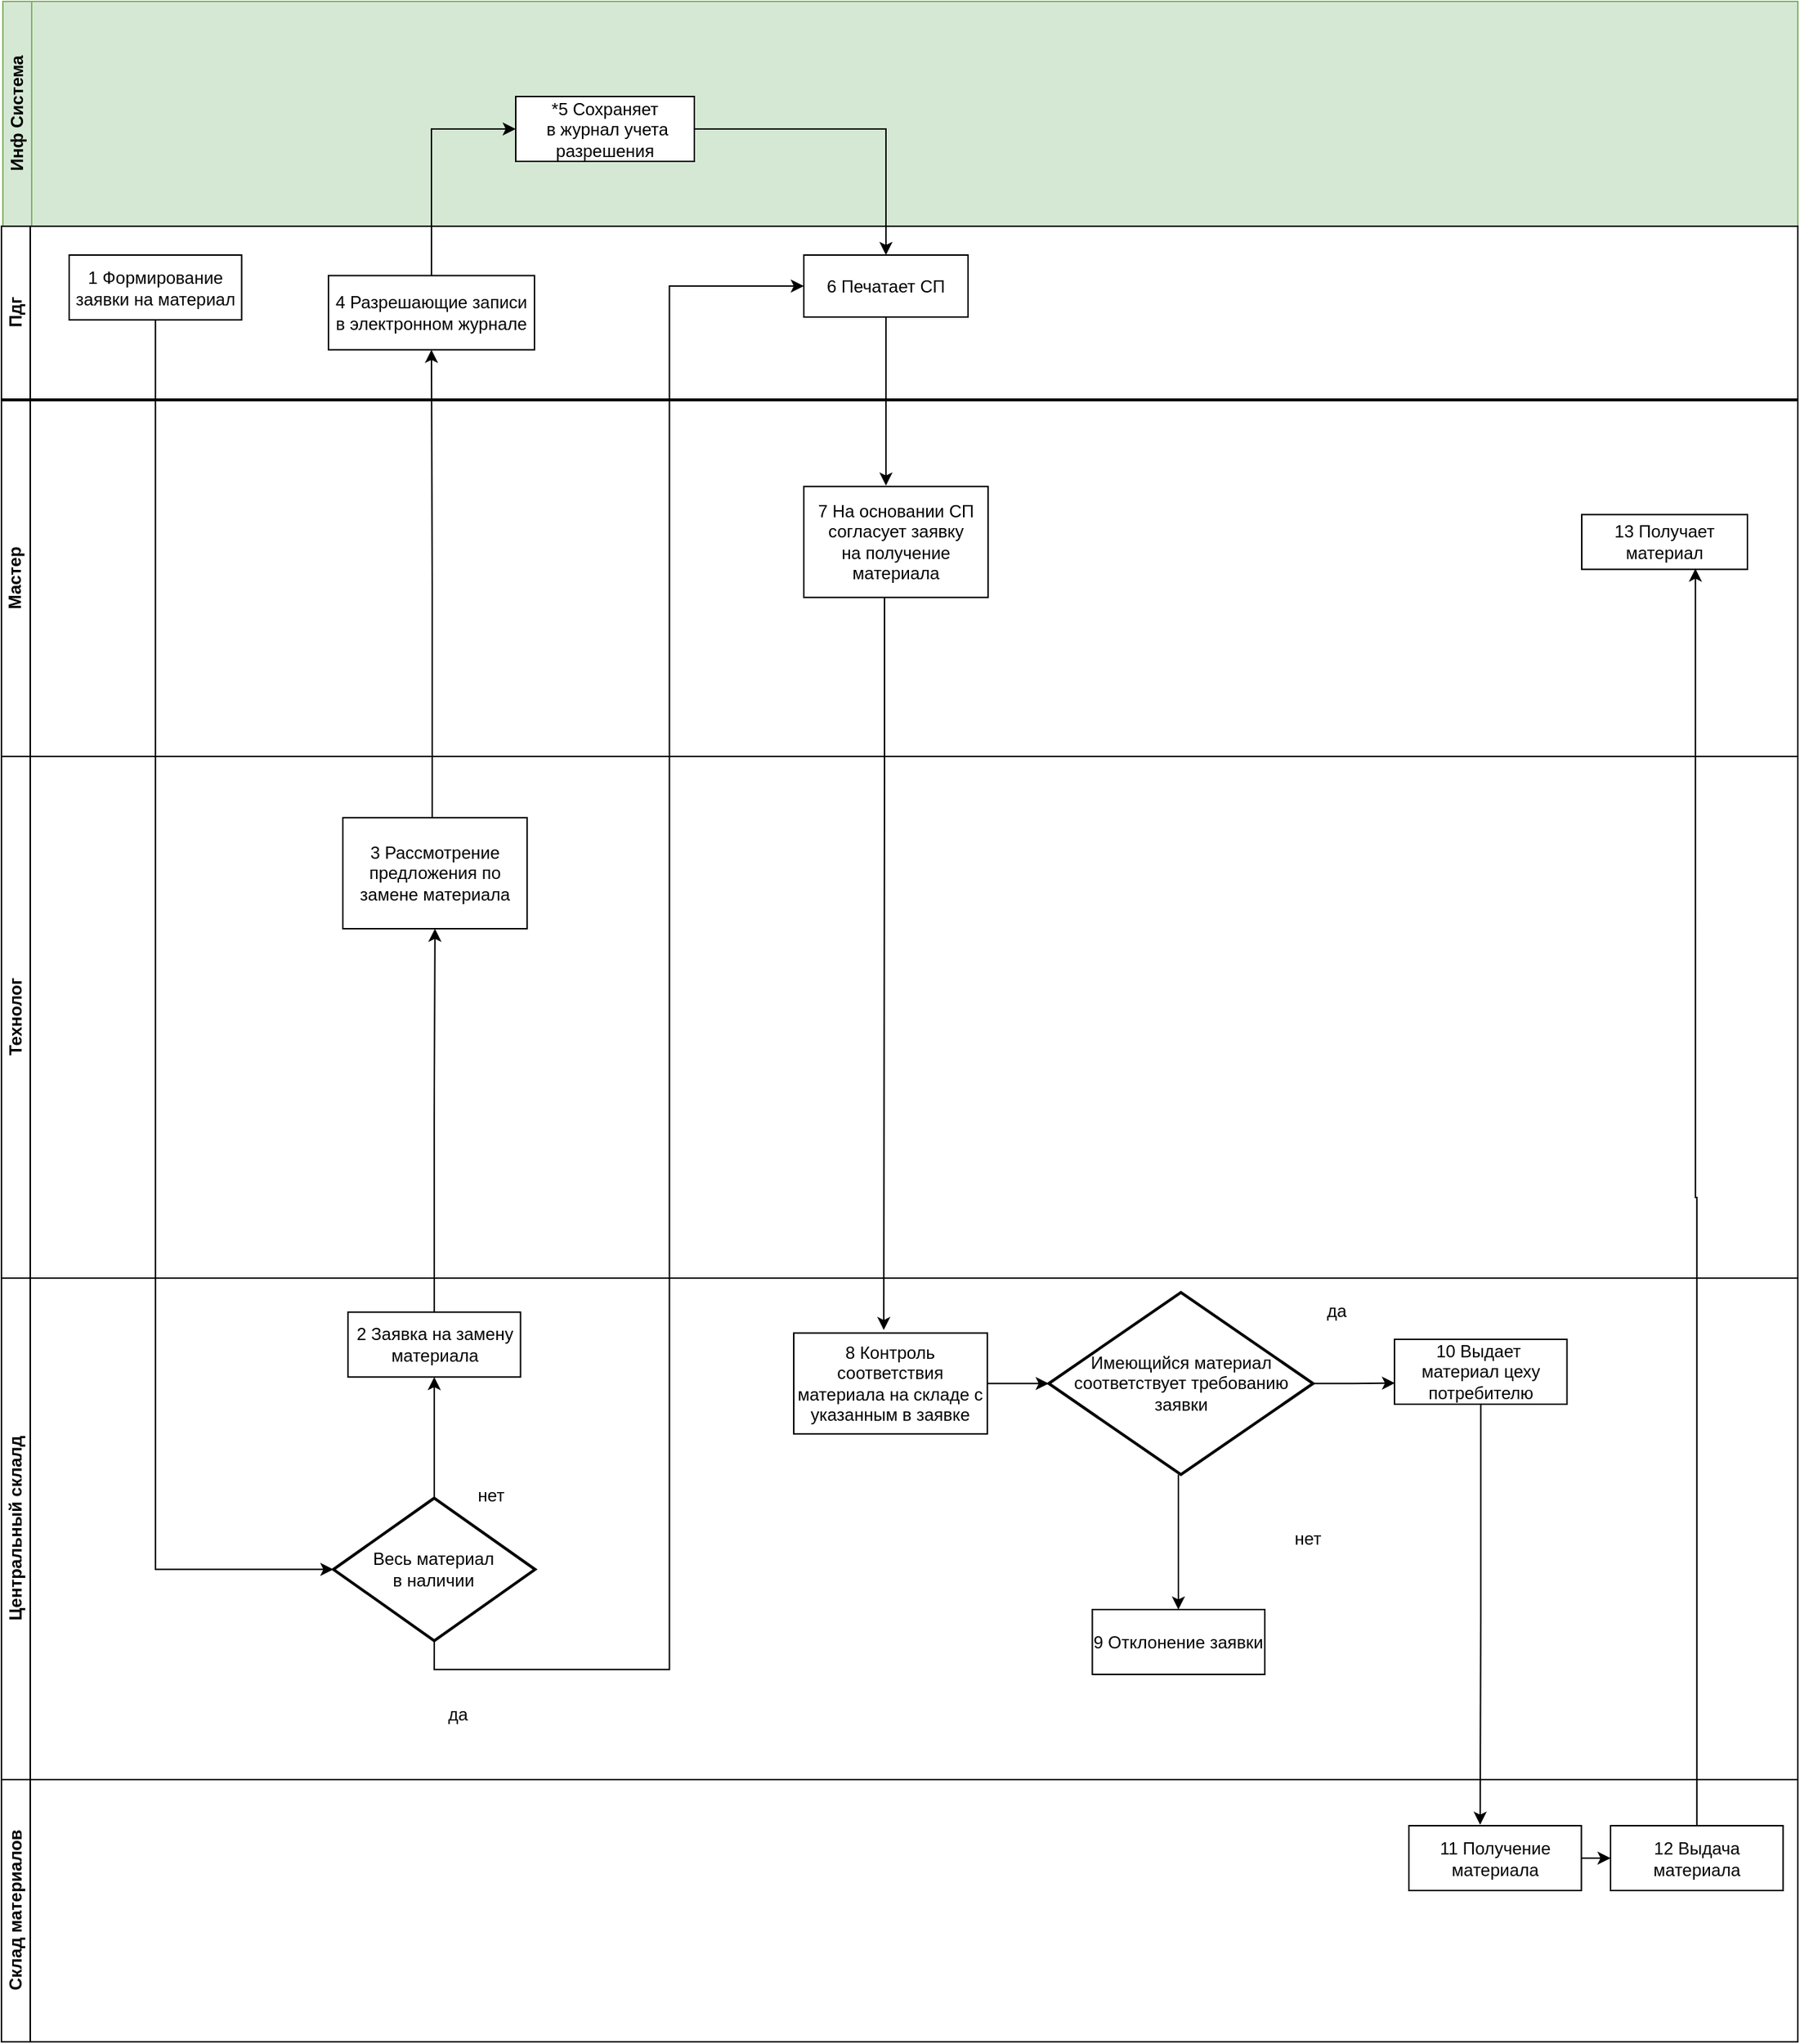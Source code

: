 <mxfile version="26.0.4">
  <diagram name="Страница — 1" id="jLmNi8fub1Ay7QnaOPIB">
    <mxGraphModel dx="3187" dy="5176" grid="1" gridSize="10" guides="1" tooltips="1" connect="1" arrows="1" fold="1" page="1" pageScale="1" pageWidth="2339" pageHeight="3300" math="0" shadow="0">
      <root>
        <mxCell id="0" />
        <mxCell id="1" parent="0" />
        <mxCell id="sFZwGDZiRr09R0-QAi0l-6" value="Инф Система&lt;br&gt;" style="swimlane;html=1;startSize=20;horizontal=0;fillColor=#d5e8d4;strokeColor=#82b366;fillStyle=auto;swimlaneFillColor=#D5E8D4;" parent="1" vertex="1">
          <mxGeometry x="144" y="-36" width="1246" height="156" as="geometry" />
        </mxCell>
        <mxCell id="sFZwGDZiRr09R0-QAi0l-7" value="*5 Сохраняет&lt;br&gt;&amp;nbsp;в журнал учета&lt;br&gt;разрешения" style="rounded=0;whiteSpace=wrap;html=1;fontFamily=Helvetica;fontSize=12;fontColor=#000000;align=center;" parent="sFZwGDZiRr09R0-QAi0l-6" vertex="1">
          <mxGeometry x="356" y="66" width="124" height="45" as="geometry" />
        </mxCell>
        <mxCell id="sFZwGDZiRr09R0-QAi0l-11" value="Технолог&lt;br&gt;" style="swimlane;html=1;startSize=20;horizontal=0;" parent="1" vertex="1">
          <mxGeometry x="143" y="488" width="1247" height="362" as="geometry" />
        </mxCell>
        <mxCell id="sFZwGDZiRr09R0-QAi0l-27" value="&lt;div&gt;3 Рассмотрение предложения по замене материала&lt;/div&gt;" style="rounded=0;whiteSpace=wrap;html=1;fontFamily=Helvetica;fontSize=12;fontColor=#000000;align=center;" parent="sFZwGDZiRr09R0-QAi0l-11" vertex="1">
          <mxGeometry x="237" y="42.5" width="127.88" height="77" as="geometry" />
        </mxCell>
        <mxCell id="sFZwGDZiRr09R0-QAi0l-26" value="Мастер&lt;br&gt;" style="swimlane;html=1;startSize=20;horizontal=0;" parent="1" vertex="1">
          <mxGeometry x="143" y="241" width="1247" height="247" as="geometry" />
        </mxCell>
        <mxCell id="sFZwGDZiRr09R0-QAi0l-28" value="&lt;div&gt;13 Получает материал&lt;/div&gt;" style="rounded=0;whiteSpace=wrap;html=1;fontFamily=Helvetica;fontSize=12;fontColor=#000000;align=center;" parent="sFZwGDZiRr09R0-QAi0l-26" vertex="1">
          <mxGeometry x="1097" y="79.13" width="115" height="38" as="geometry" />
        </mxCell>
        <mxCell id="sFZwGDZiRr09R0-QAi0l-109" value="&lt;div&gt;7 На основании СП согласует заявку&lt;/div&gt;&lt;div&gt;на получение материала&lt;/div&gt;" style="rounded=0;whiteSpace=wrap;html=1;fontFamily=Helvetica;fontSize=12;fontColor=#000000;align=center;" parent="sFZwGDZiRr09R0-QAi0l-26" vertex="1">
          <mxGeometry x="557" y="59.63" width="127.88" height="77" as="geometry" />
        </mxCell>
        <mxCell id="sFZwGDZiRr09R0-QAi0l-81" value="Пдг" style="swimlane;html=1;startSize=20;horizontal=0;" parent="1" vertex="1">
          <mxGeometry x="143" y="120" width="1247" height="120" as="geometry" />
        </mxCell>
        <mxCell id="sFZwGDZiRr09R0-QAi0l-83" value="4 Разрешающие записи в электронном журнале" style="rounded=0;whiteSpace=wrap;html=1;fontFamily=Helvetica;fontSize=12;fontColor=#000000;align=center;direction=south;" parent="sFZwGDZiRr09R0-QAi0l-81" vertex="1">
          <mxGeometry x="227" y="34.25" width="143" height="51.5" as="geometry" />
        </mxCell>
        <mxCell id="sFZwGDZiRr09R0-QAi0l-92" value="&lt;div&gt;1 Формирование заявки на материал&lt;/div&gt;" style="rounded=0;whiteSpace=wrap;html=1;fontFamily=Helvetica;fontSize=12;fontColor=#000000;align=center;" parent="sFZwGDZiRr09R0-QAi0l-81" vertex="1">
          <mxGeometry x="47" y="20" width="119.75" height="45" as="geometry" />
        </mxCell>
        <mxCell id="sFZwGDZiRr09R0-QAi0l-110" style="edgeStyle=orthogonalEdgeStyle;rounded=0;orthogonalLoop=1;jettySize=auto;html=1;exitX=1;exitY=0.5;exitDx=0;exitDy=0;" parent="sFZwGDZiRr09R0-QAi0l-81" source="sFZwGDZiRr09R0-QAi0l-100" edge="1">
          <mxGeometry relative="1" as="geometry">
            <mxPoint x="614" y="180" as="targetPoint" />
          </mxGeometry>
        </mxCell>
        <mxCell id="sFZwGDZiRr09R0-QAi0l-100" value="6 Печатает СП" style="rounded=0;whiteSpace=wrap;html=1;fontFamily=Helvetica;fontSize=12;fontColor=#000000;align=center;direction=south;" parent="sFZwGDZiRr09R0-QAi0l-81" vertex="1">
          <mxGeometry x="557" y="20" width="114" height="43" as="geometry" />
        </mxCell>
        <mxCell id="sFZwGDZiRr09R0-QAi0l-108" style="edgeStyle=orthogonalEdgeStyle;rounded=0;orthogonalLoop=1;jettySize=auto;html=1;entryX=0;entryY=0.5;entryDx=0;entryDy=0;" parent="1" source="sFZwGDZiRr09R0-QAi0l-7" target="sFZwGDZiRr09R0-QAi0l-100" edge="1">
          <mxGeometry relative="1" as="geometry" />
        </mxCell>
        <mxCell id="sFZwGDZiRr09R0-QAi0l-116" style="edgeStyle=orthogonalEdgeStyle;rounded=0;orthogonalLoop=1;jettySize=auto;html=1;entryX=0.465;entryY=-0.03;entryDx=0;entryDy=0;entryPerimeter=0;" parent="1" source="sFZwGDZiRr09R0-QAi0l-109" target="sFZwGDZiRr09R0-QAi0l-114" edge="1">
          <mxGeometry relative="1" as="geometry">
            <Array as="points">
              <mxPoint x="756" y="500" />
              <mxPoint x="756" y="500" />
            </Array>
          </mxGeometry>
        </mxCell>
        <mxCell id="lvfHDNrxe1OMVv4uRSni-13" style="edgeStyle=orthogonalEdgeStyle;rounded=0;orthogonalLoop=1;jettySize=auto;html=1;entryX=0;entryY=0.5;entryDx=0;entryDy=0;entryPerimeter=0;exitX=0.5;exitY=1;exitDx=0;exitDy=0;" parent="1" source="sFZwGDZiRr09R0-QAi0l-92" target="sFZwGDZiRr09R0-QAi0l-2" edge="1">
          <mxGeometry relative="1" as="geometry" />
        </mxCell>
        <mxCell id="lvfHDNrxe1OMVv4uRSni-32" style="edgeStyle=orthogonalEdgeStyle;rounded=0;orthogonalLoop=1;jettySize=auto;html=1;entryX=1;entryY=0.5;entryDx=0;entryDy=0;" parent="1" source="sFZwGDZiRr09R0-QAi0l-27" target="sFZwGDZiRr09R0-QAi0l-83" edge="1">
          <mxGeometry relative="1" as="geometry">
            <mxPoint x="443.94" y="230" as="targetPoint" />
            <Array as="points">
              <mxPoint x="442" y="368" />
              <mxPoint x="441" y="368" />
            </Array>
          </mxGeometry>
        </mxCell>
        <mxCell id="lvfHDNrxe1OMVv4uRSni-33" style="edgeStyle=orthogonalEdgeStyle;rounded=0;orthogonalLoop=1;jettySize=auto;html=1;entryX=0;entryY=0.5;entryDx=0;entryDy=0;" parent="1" source="sFZwGDZiRr09R0-QAi0l-83" target="sFZwGDZiRr09R0-QAi0l-7" edge="1">
          <mxGeometry relative="1" as="geometry" />
        </mxCell>
        <mxCell id="sFZwGDZiRr09R0-QAi0l-1" value="Центральный склалд" style="swimlane;html=1;startSize=20;horizontal=0;" parent="1" vertex="1">
          <mxGeometry x="143" y="850" width="1247" height="348" as="geometry" />
        </mxCell>
        <mxCell id="lvfHDNrxe1OMVv4uRSni-40" style="edgeStyle=orthogonalEdgeStyle;rounded=0;orthogonalLoop=1;jettySize=auto;html=1;entryX=0.5;entryY=1;entryDx=0;entryDy=0;" parent="sFZwGDZiRr09R0-QAi0l-1" source="sFZwGDZiRr09R0-QAi0l-2" target="lvfHDNrxe1OMVv4uRSni-34" edge="1">
          <mxGeometry relative="1" as="geometry" />
        </mxCell>
        <mxCell id="sFZwGDZiRr09R0-QAi0l-2" value="&lt;div&gt;Весь материал&lt;/div&gt;&lt;div&gt;в наличии&lt;/div&gt;" style="strokeWidth=2;html=1;shape=mxgraph.flowchart.decision;whiteSpace=wrap;" parent="sFZwGDZiRr09R0-QAi0l-1" vertex="1">
          <mxGeometry x="230.44" y="152.63" width="140" height="99" as="geometry" />
        </mxCell>
        <mxCell id="sFZwGDZiRr09R0-QAi0l-4" value="да" style="text;html=1;strokeColor=none;fillColor=none;align=center;verticalAlign=middle;whiteSpace=wrap;rounded=0;" parent="sFZwGDZiRr09R0-QAi0l-1" vertex="1">
          <mxGeometry x="286.5" y="288" width="60" height="30" as="geometry" />
        </mxCell>
        <mxCell id="sFZwGDZiRr09R0-QAi0l-5" value="нет" style="text;html=1;strokeColor=none;fillColor=none;align=center;verticalAlign=middle;whiteSpace=wrap;rounded=0;" parent="sFZwGDZiRr09R0-QAi0l-1" vertex="1">
          <mxGeometry x="310.44" y="136.32" width="60" height="30" as="geometry" />
        </mxCell>
        <mxCell id="sFZwGDZiRr09R0-QAi0l-114" value="8 Контроль соответствия материала на складе с указанным в заявке" style="rounded=0;whiteSpace=wrap;html=1;fontFamily=Helvetica;fontSize=12;fontColor=#000000;align=center;" parent="sFZwGDZiRr09R0-QAi0l-1" vertex="1">
          <mxGeometry x="550" y="38.13" width="134.38" height="70" as="geometry" />
        </mxCell>
        <mxCell id="sFZwGDZiRr09R0-QAi0l-120" value="10 Выдает&amp;nbsp; материал цеху потребителю" style="rounded=0;whiteSpace=wrap;html=1;fontFamily=Helvetica;fontSize=12;fontColor=#000000;align=center;" parent="sFZwGDZiRr09R0-QAi0l-1" vertex="1">
          <mxGeometry x="967" y="42.5" width="119.75" height="45" as="geometry" />
        </mxCell>
        <mxCell id="lvfHDNrxe1OMVv4uRSni-2" style="edgeStyle=orthogonalEdgeStyle;rounded=0;orthogonalLoop=1;jettySize=auto;html=1;exitX=1;exitY=0.5;exitDx=0;exitDy=0;exitPerimeter=0;entryX=0.003;entryY=0.674;entryDx=0;entryDy=0;entryPerimeter=0;" parent="sFZwGDZiRr09R0-QAi0l-1" source="sFZwGDZiRr09R0-QAi0l-123" target="sFZwGDZiRr09R0-QAi0l-120" edge="1">
          <mxGeometry relative="1" as="geometry">
            <mxPoint x="996.5" y="73" as="targetPoint" />
          </mxGeometry>
        </mxCell>
        <mxCell id="SBOVYs2c6rbEjtTjCnK6-16" value="" style="edgeStyle=orthogonalEdgeStyle;rounded=0;orthogonalLoop=1;jettySize=auto;html=1;" edge="1" parent="sFZwGDZiRr09R0-QAi0l-1" source="sFZwGDZiRr09R0-QAi0l-123" target="DGoRJQJLonWy01depsPr-4">
          <mxGeometry relative="1" as="geometry">
            <Array as="points">
              <mxPoint x="817" y="160" />
              <mxPoint x="817" y="160" />
            </Array>
          </mxGeometry>
        </mxCell>
        <mxCell id="sFZwGDZiRr09R0-QAi0l-123" value="Имеющийся материал соответствует требованию заявки" style="strokeWidth=2;html=1;shape=mxgraph.flowchart.decision;whiteSpace=wrap;" parent="sFZwGDZiRr09R0-QAi0l-1" vertex="1">
          <mxGeometry x="727" y="9.95" width="183.5" height="126.37" as="geometry" />
        </mxCell>
        <mxCell id="lvfHDNrxe1OMVv4uRSni-1" style="edgeStyle=orthogonalEdgeStyle;rounded=0;orthogonalLoop=1;jettySize=auto;html=1;entryX=0;entryY=0.5;entryDx=0;entryDy=0;entryPerimeter=0;" parent="sFZwGDZiRr09R0-QAi0l-1" source="sFZwGDZiRr09R0-QAi0l-114" target="sFZwGDZiRr09R0-QAi0l-123" edge="1">
          <mxGeometry relative="1" as="geometry" />
        </mxCell>
        <mxCell id="lvfHDNrxe1OMVv4uRSni-3" value="да" style="text;html=1;strokeColor=none;fillColor=none;align=center;verticalAlign=middle;whiteSpace=wrap;rounded=0;" parent="sFZwGDZiRr09R0-QAi0l-1" vertex="1">
          <mxGeometry x="897" y="8.13" width="60" height="30" as="geometry" />
        </mxCell>
        <mxCell id="lvfHDNrxe1OMVv4uRSni-10" value="нет" style="text;html=1;strokeColor=none;fillColor=none;align=center;verticalAlign=middle;whiteSpace=wrap;rounded=0;" parent="sFZwGDZiRr09R0-QAi0l-1" vertex="1">
          <mxGeometry x="877" y="166.32" width="60" height="30" as="geometry" />
        </mxCell>
        <mxCell id="lvfHDNrxe1OMVv4uRSni-34" value="2 Заявка на замену материала" style="rounded=0;whiteSpace=wrap;html=1;fontFamily=Helvetica;fontSize=12;fontColor=#000000;align=center;" parent="sFZwGDZiRr09R0-QAi0l-1" vertex="1">
          <mxGeometry x="240.57" y="23.63" width="119.75" height="45" as="geometry" />
        </mxCell>
        <mxCell id="DGoRJQJLonWy01depsPr-4" value="9 Отклонение заявки" style="rounded=0;whiteSpace=wrap;html=1;fontFamily=Helvetica;fontSize=12;fontColor=#000000;align=center;" parent="sFZwGDZiRr09R0-QAi0l-1" vertex="1">
          <mxGeometry x="757.25" y="230" width="119.75" height="45" as="geometry" />
        </mxCell>
        <mxCell id="lvfHDNrxe1OMVv4uRSni-41" style="edgeStyle=orthogonalEdgeStyle;rounded=0;orthogonalLoop=1;jettySize=auto;html=1;exitX=0.5;exitY=0;exitDx=0;exitDy=0;entryX=0.5;entryY=1;entryDx=0;entryDy=0;" parent="1" source="lvfHDNrxe1OMVv4uRSni-34" target="sFZwGDZiRr09R0-QAi0l-27" edge="1">
          <mxGeometry relative="1" as="geometry" />
        </mxCell>
        <mxCell id="lvfHDNrxe1OMVv4uRSni-42" style="edgeStyle=orthogonalEdgeStyle;rounded=0;orthogonalLoop=1;jettySize=auto;html=1;exitX=0.5;exitY=1;exitDx=0;exitDy=0;exitPerimeter=0;entryX=0.5;entryY=1;entryDx=0;entryDy=0;" parent="1" source="sFZwGDZiRr09R0-QAi0l-2" target="sFZwGDZiRr09R0-QAi0l-100" edge="1">
          <mxGeometry relative="1" as="geometry" />
        </mxCell>
        <mxCell id="SBOVYs2c6rbEjtTjCnK6-1" value="Склад материалов" style="swimlane;html=1;startSize=20;horizontal=0;" vertex="1" parent="1">
          <mxGeometry x="143" y="1198" width="1247" height="182" as="geometry" />
        </mxCell>
        <mxCell id="SBOVYs2c6rbEjtTjCnK6-20" style="edgeStyle=orthogonalEdgeStyle;rounded=0;orthogonalLoop=1;jettySize=auto;html=1;entryX=0;entryY=0.5;entryDx=0;entryDy=0;" edge="1" parent="SBOVYs2c6rbEjtTjCnK6-1" source="SBOVYs2c6rbEjtTjCnK6-17" target="SBOVYs2c6rbEjtTjCnK6-19">
          <mxGeometry relative="1" as="geometry" />
        </mxCell>
        <mxCell id="SBOVYs2c6rbEjtTjCnK6-17" value="11 Получение материала" style="rounded=0;whiteSpace=wrap;html=1;fontFamily=Helvetica;fontSize=12;fontColor=#000000;align=center;" vertex="1" parent="SBOVYs2c6rbEjtTjCnK6-1">
          <mxGeometry x="977" y="32" width="119.75" height="45" as="geometry" />
        </mxCell>
        <mxCell id="SBOVYs2c6rbEjtTjCnK6-19" value="12 Выдача материала" style="rounded=0;whiteSpace=wrap;html=1;fontFamily=Helvetica;fontSize=12;fontColor=#000000;align=center;" vertex="1" parent="SBOVYs2c6rbEjtTjCnK6-1">
          <mxGeometry x="1117" y="32" width="119.75" height="45" as="geometry" />
        </mxCell>
        <mxCell id="SBOVYs2c6rbEjtTjCnK6-18" style="edgeStyle=orthogonalEdgeStyle;rounded=0;orthogonalLoop=1;jettySize=auto;html=1;entryX=0.413;entryY=-0.014;entryDx=0;entryDy=0;entryPerimeter=0;" edge="1" parent="1" source="sFZwGDZiRr09R0-QAi0l-120" target="SBOVYs2c6rbEjtTjCnK6-17">
          <mxGeometry relative="1" as="geometry" />
        </mxCell>
        <mxCell id="SBOVYs2c6rbEjtTjCnK6-22" style="edgeStyle=orthogonalEdgeStyle;rounded=0;orthogonalLoop=1;jettySize=auto;html=1;entryX=0.686;entryY=0.986;entryDx=0;entryDy=0;entryPerimeter=0;" edge="1" parent="1" source="SBOVYs2c6rbEjtTjCnK6-19" target="sFZwGDZiRr09R0-QAi0l-28">
          <mxGeometry relative="1" as="geometry" />
        </mxCell>
      </root>
    </mxGraphModel>
  </diagram>
</mxfile>
